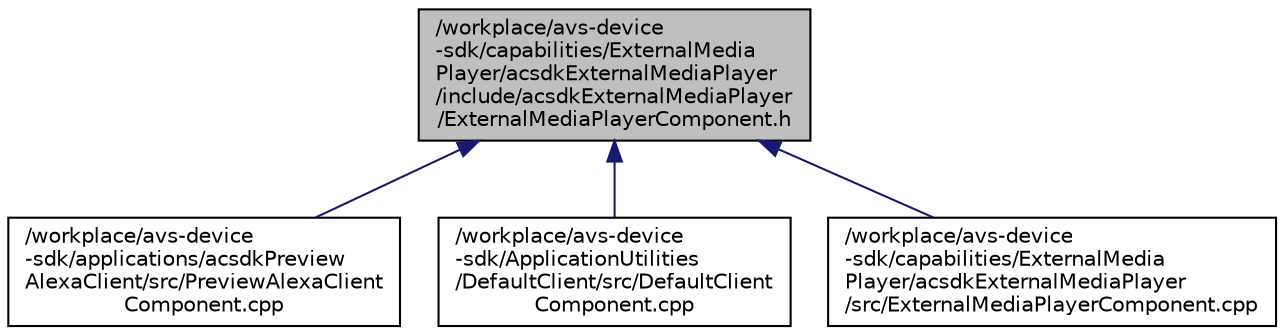 digraph "/workplace/avs-device-sdk/capabilities/ExternalMediaPlayer/acsdkExternalMediaPlayer/include/acsdkExternalMediaPlayer/ExternalMediaPlayerComponent.h"
{
  edge [fontname="Helvetica",fontsize="10",labelfontname="Helvetica",labelfontsize="10"];
  node [fontname="Helvetica",fontsize="10",shape=record];
  Node221 [label="/workplace/avs-device\l-sdk/capabilities/ExternalMedia\lPlayer/acsdkExternalMediaPlayer\l/include/acsdkExternalMediaPlayer\l/ExternalMediaPlayerComponent.h",height=0.2,width=0.4,color="black", fillcolor="grey75", style="filled", fontcolor="black"];
  Node221 -> Node222 [dir="back",color="midnightblue",fontsize="10",style="solid",fontname="Helvetica"];
  Node222 [label="/workplace/avs-device\l-sdk/applications/acsdkPreview\lAlexaClient/src/PreviewAlexaClient\lComponent.cpp",height=0.2,width=0.4,color="black", fillcolor="white", style="filled",URL="$_preview_alexa_client_component_8cpp.html"];
  Node221 -> Node223 [dir="back",color="midnightblue",fontsize="10",style="solid",fontname="Helvetica"];
  Node223 [label="/workplace/avs-device\l-sdk/ApplicationUtilities\l/DefaultClient/src/DefaultClient\lComponent.cpp",height=0.2,width=0.4,color="black", fillcolor="white", style="filled",URL="$_default_client_component_8cpp.html"];
  Node221 -> Node224 [dir="back",color="midnightblue",fontsize="10",style="solid",fontname="Helvetica"];
  Node224 [label="/workplace/avs-device\l-sdk/capabilities/ExternalMedia\lPlayer/acsdkExternalMediaPlayer\l/src/ExternalMediaPlayerComponent.cpp",height=0.2,width=0.4,color="black", fillcolor="white", style="filled",URL="$_external_media_player_component_8cpp.html"];
}
